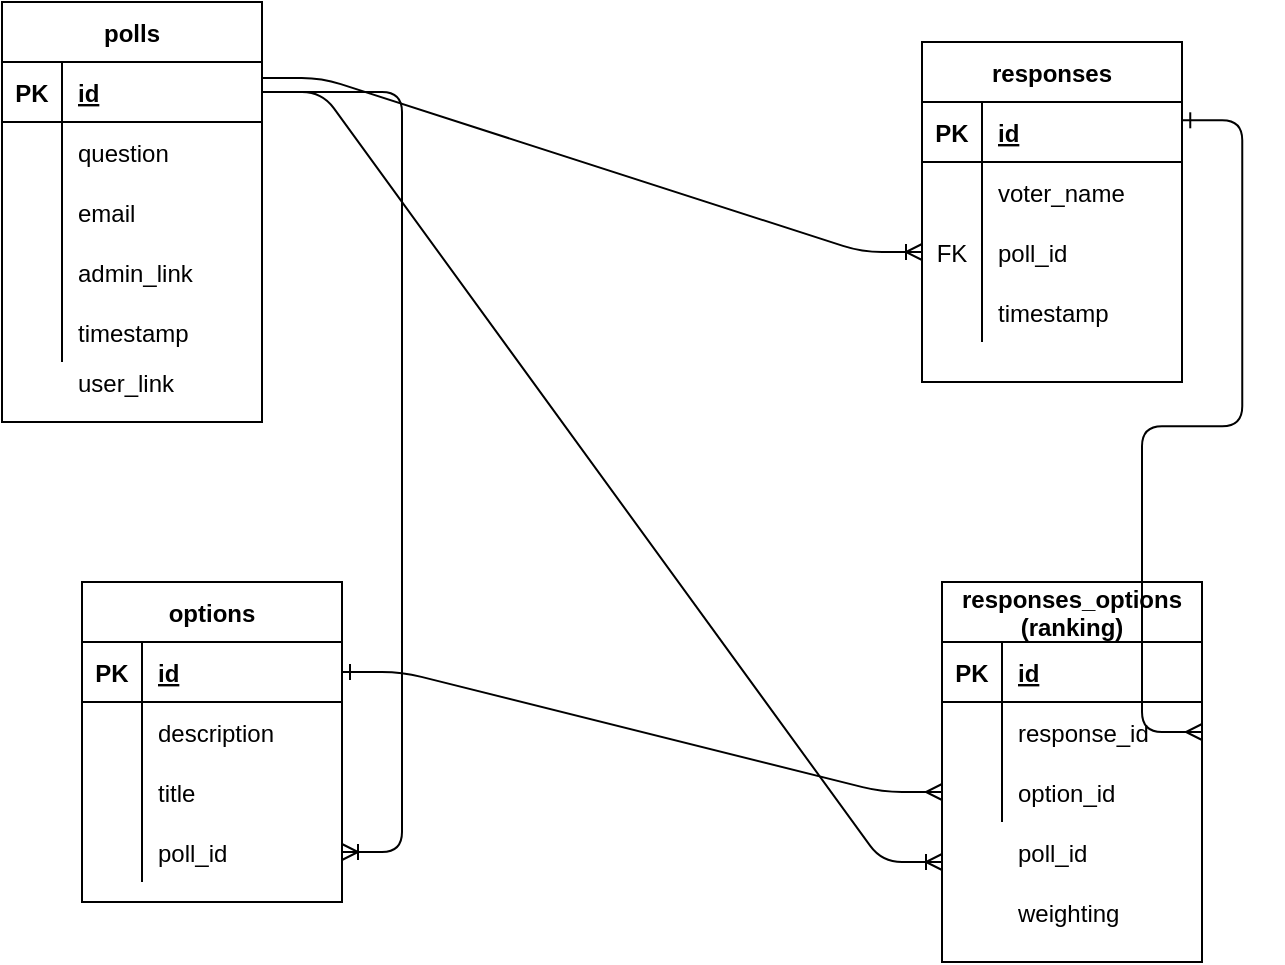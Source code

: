<mxfile version="13.10.4" type="github">
  <diagram id="XFAe4BLmzWv8CcPXoeuc" name="Page-1">
    <mxGraphModel dx="895" dy="575" grid="1" gridSize="10" guides="1" tooltips="1" connect="1" arrows="1" fold="1" page="1" pageScale="1" pageWidth="850" pageHeight="1100" math="0" shadow="0">
      <root>
        <mxCell id="0" />
        <mxCell id="1" parent="0" />
        <mxCell id="a30wTXP1A2eduUpPNhJ4-1" value="polls" style="shape=table;startSize=30;container=1;collapsible=1;childLayout=tableLayout;fixedRows=1;rowLines=0;fontStyle=1;align=center;resizeLast=1;" parent="1" vertex="1">
          <mxGeometry x="70" y="170" width="130" height="210" as="geometry" />
        </mxCell>
        <mxCell id="a30wTXP1A2eduUpPNhJ4-2" value="" style="shape=partialRectangle;collapsible=0;dropTarget=0;pointerEvents=0;fillColor=none;top=0;left=0;bottom=1;right=0;points=[[0,0.5],[1,0.5]];portConstraint=eastwest;" parent="a30wTXP1A2eduUpPNhJ4-1" vertex="1">
          <mxGeometry y="30" width="130" height="30" as="geometry" />
        </mxCell>
        <mxCell id="a30wTXP1A2eduUpPNhJ4-3" value="PK" style="shape=partialRectangle;connectable=0;fillColor=none;top=0;left=0;bottom=0;right=0;fontStyle=1;overflow=hidden;" parent="a30wTXP1A2eduUpPNhJ4-2" vertex="1">
          <mxGeometry width="30" height="30" as="geometry" />
        </mxCell>
        <mxCell id="a30wTXP1A2eduUpPNhJ4-4" value="id" style="shape=partialRectangle;connectable=0;fillColor=none;top=0;left=0;bottom=0;right=0;align=left;spacingLeft=6;fontStyle=5;overflow=hidden;" parent="a30wTXP1A2eduUpPNhJ4-2" vertex="1">
          <mxGeometry x="30" width="100" height="30" as="geometry" />
        </mxCell>
        <mxCell id="a30wTXP1A2eduUpPNhJ4-5" value="" style="shape=partialRectangle;collapsible=0;dropTarget=0;pointerEvents=0;fillColor=none;top=0;left=0;bottom=0;right=0;points=[[0,0.5],[1,0.5]];portConstraint=eastwest;" parent="a30wTXP1A2eduUpPNhJ4-1" vertex="1">
          <mxGeometry y="60" width="130" height="30" as="geometry" />
        </mxCell>
        <mxCell id="a30wTXP1A2eduUpPNhJ4-6" value="" style="shape=partialRectangle;connectable=0;fillColor=none;top=0;left=0;bottom=0;right=0;editable=1;overflow=hidden;" parent="a30wTXP1A2eduUpPNhJ4-5" vertex="1">
          <mxGeometry width="30" height="30" as="geometry" />
        </mxCell>
        <mxCell id="a30wTXP1A2eduUpPNhJ4-7" value="question" style="shape=partialRectangle;connectable=0;fillColor=none;top=0;left=0;bottom=0;right=0;align=left;spacingLeft=6;overflow=hidden;" parent="a30wTXP1A2eduUpPNhJ4-5" vertex="1">
          <mxGeometry x="30" width="100" height="30" as="geometry" />
        </mxCell>
        <mxCell id="a30wTXP1A2eduUpPNhJ4-8" value="" style="shape=partialRectangle;collapsible=0;dropTarget=0;pointerEvents=0;fillColor=none;top=0;left=0;bottom=0;right=0;points=[[0,0.5],[1,0.5]];portConstraint=eastwest;" parent="a30wTXP1A2eduUpPNhJ4-1" vertex="1">
          <mxGeometry y="90" width="130" height="30" as="geometry" />
        </mxCell>
        <mxCell id="a30wTXP1A2eduUpPNhJ4-9" value="" style="shape=partialRectangle;connectable=0;fillColor=none;top=0;left=0;bottom=0;right=0;editable=1;overflow=hidden;" parent="a30wTXP1A2eduUpPNhJ4-8" vertex="1">
          <mxGeometry width="30" height="30" as="geometry" />
        </mxCell>
        <mxCell id="a30wTXP1A2eduUpPNhJ4-10" value="email" style="shape=partialRectangle;connectable=0;fillColor=none;top=0;left=0;bottom=0;right=0;align=left;spacingLeft=6;overflow=hidden;" parent="a30wTXP1A2eduUpPNhJ4-8" vertex="1">
          <mxGeometry x="30" width="100" height="30" as="geometry" />
        </mxCell>
        <mxCell id="a30wTXP1A2eduUpPNhJ4-11" value="" style="shape=partialRectangle;collapsible=0;dropTarget=0;pointerEvents=0;fillColor=none;top=0;left=0;bottom=0;right=0;points=[[0,0.5],[1,0.5]];portConstraint=eastwest;" parent="a30wTXP1A2eduUpPNhJ4-1" vertex="1">
          <mxGeometry y="120" width="130" height="30" as="geometry" />
        </mxCell>
        <mxCell id="a30wTXP1A2eduUpPNhJ4-12" value="" style="shape=partialRectangle;connectable=0;fillColor=none;top=0;left=0;bottom=0;right=0;editable=1;overflow=hidden;" parent="a30wTXP1A2eduUpPNhJ4-11" vertex="1">
          <mxGeometry width="30" height="30" as="geometry" />
        </mxCell>
        <mxCell id="a30wTXP1A2eduUpPNhJ4-13" value="admin_link" style="shape=partialRectangle;connectable=0;fillColor=none;top=0;left=0;bottom=0;right=0;align=left;spacingLeft=6;overflow=hidden;" parent="a30wTXP1A2eduUpPNhJ4-11" vertex="1">
          <mxGeometry x="30" width="100" height="30" as="geometry" />
        </mxCell>
        <mxCell id="iLAmbzmOQQY6yKR12GRl-2" value="" style="shape=partialRectangle;collapsible=0;dropTarget=0;pointerEvents=0;fillColor=none;top=0;left=0;bottom=0;right=0;points=[[0,0.5],[1,0.5]];portConstraint=eastwest;" vertex="1" parent="a30wTXP1A2eduUpPNhJ4-1">
          <mxGeometry y="150" width="130" height="30" as="geometry" />
        </mxCell>
        <mxCell id="iLAmbzmOQQY6yKR12GRl-3" value="" style="shape=partialRectangle;connectable=0;fillColor=none;top=0;left=0;bottom=0;right=0;editable=1;overflow=hidden;" vertex="1" parent="iLAmbzmOQQY6yKR12GRl-2">
          <mxGeometry width="30" height="30" as="geometry" />
        </mxCell>
        <mxCell id="iLAmbzmOQQY6yKR12GRl-4" value="timestamp" style="shape=partialRectangle;connectable=0;fillColor=none;top=0;left=0;bottom=0;right=0;align=left;spacingLeft=6;overflow=hidden;" vertex="1" parent="iLAmbzmOQQY6yKR12GRl-2">
          <mxGeometry x="30" width="100" height="30" as="geometry" />
        </mxCell>
        <mxCell id="a30wTXP1A2eduUpPNhJ4-14" value="user_link" style="shape=partialRectangle;connectable=0;fillColor=none;top=0;left=0;bottom=0;right=0;align=left;spacingLeft=6;overflow=hidden;" parent="1" vertex="1">
          <mxGeometry x="100" y="350" width="100" height="20" as="geometry" />
        </mxCell>
        <mxCell id="a30wTXP1A2eduUpPNhJ4-16" value="options" style="shape=table;startSize=30;container=1;collapsible=1;childLayout=tableLayout;fixedRows=1;rowLines=0;fontStyle=1;align=center;resizeLast=1;" parent="1" vertex="1">
          <mxGeometry x="110" y="460" width="130" height="160" as="geometry" />
        </mxCell>
        <mxCell id="a30wTXP1A2eduUpPNhJ4-17" value="" style="shape=partialRectangle;collapsible=0;dropTarget=0;pointerEvents=0;fillColor=none;top=0;left=0;bottom=1;right=0;points=[[0,0.5],[1,0.5]];portConstraint=eastwest;" parent="a30wTXP1A2eduUpPNhJ4-16" vertex="1">
          <mxGeometry y="30" width="130" height="30" as="geometry" />
        </mxCell>
        <mxCell id="a30wTXP1A2eduUpPNhJ4-18" value="PK" style="shape=partialRectangle;connectable=0;fillColor=none;top=0;left=0;bottom=0;right=0;fontStyle=1;overflow=hidden;" parent="a30wTXP1A2eduUpPNhJ4-17" vertex="1">
          <mxGeometry width="30" height="30" as="geometry" />
        </mxCell>
        <mxCell id="a30wTXP1A2eduUpPNhJ4-19" value="id" style="shape=partialRectangle;connectable=0;fillColor=none;top=0;left=0;bottom=0;right=0;align=left;spacingLeft=6;fontStyle=5;overflow=hidden;" parent="a30wTXP1A2eduUpPNhJ4-17" vertex="1">
          <mxGeometry x="30" width="100" height="30" as="geometry" />
        </mxCell>
        <mxCell id="a30wTXP1A2eduUpPNhJ4-20" value="" style="shape=partialRectangle;collapsible=0;dropTarget=0;pointerEvents=0;fillColor=none;top=0;left=0;bottom=0;right=0;points=[[0,0.5],[1,0.5]];portConstraint=eastwest;" parent="a30wTXP1A2eduUpPNhJ4-16" vertex="1">
          <mxGeometry y="60" width="130" height="30" as="geometry" />
        </mxCell>
        <mxCell id="a30wTXP1A2eduUpPNhJ4-21" value="" style="shape=partialRectangle;connectable=0;fillColor=none;top=0;left=0;bottom=0;right=0;editable=1;overflow=hidden;" parent="a30wTXP1A2eduUpPNhJ4-20" vertex="1">
          <mxGeometry width="30" height="30" as="geometry" />
        </mxCell>
        <mxCell id="a30wTXP1A2eduUpPNhJ4-22" value="description" style="shape=partialRectangle;connectable=0;fillColor=none;top=0;left=0;bottom=0;right=0;align=left;spacingLeft=6;overflow=hidden;" parent="a30wTXP1A2eduUpPNhJ4-20" vertex="1">
          <mxGeometry x="30" width="100" height="30" as="geometry" />
        </mxCell>
        <mxCell id="a30wTXP1A2eduUpPNhJ4-23" value="" style="shape=partialRectangle;collapsible=0;dropTarget=0;pointerEvents=0;fillColor=none;top=0;left=0;bottom=0;right=0;points=[[0,0.5],[1,0.5]];portConstraint=eastwest;" parent="a30wTXP1A2eduUpPNhJ4-16" vertex="1">
          <mxGeometry y="90" width="130" height="30" as="geometry" />
        </mxCell>
        <mxCell id="a30wTXP1A2eduUpPNhJ4-24" value="" style="shape=partialRectangle;connectable=0;fillColor=none;top=0;left=0;bottom=0;right=0;editable=1;overflow=hidden;" parent="a30wTXP1A2eduUpPNhJ4-23" vertex="1">
          <mxGeometry width="30" height="30" as="geometry" />
        </mxCell>
        <mxCell id="a30wTXP1A2eduUpPNhJ4-25" value="title" style="shape=partialRectangle;connectable=0;fillColor=none;top=0;left=0;bottom=0;right=0;align=left;spacingLeft=6;overflow=hidden;" parent="a30wTXP1A2eduUpPNhJ4-23" vertex="1">
          <mxGeometry x="30" width="100" height="30" as="geometry" />
        </mxCell>
        <mxCell id="a30wTXP1A2eduUpPNhJ4-26" value="" style="shape=partialRectangle;collapsible=0;dropTarget=0;pointerEvents=0;fillColor=none;top=0;left=0;bottom=0;right=0;points=[[0,0.5],[1,0.5]];portConstraint=eastwest;" parent="a30wTXP1A2eduUpPNhJ4-16" vertex="1">
          <mxGeometry y="120" width="130" height="30" as="geometry" />
        </mxCell>
        <mxCell id="a30wTXP1A2eduUpPNhJ4-27" value="" style="shape=partialRectangle;connectable=0;fillColor=none;top=0;left=0;bottom=0;right=0;editable=1;overflow=hidden;" parent="a30wTXP1A2eduUpPNhJ4-26" vertex="1">
          <mxGeometry width="30" height="30" as="geometry" />
        </mxCell>
        <mxCell id="a30wTXP1A2eduUpPNhJ4-28" value="poll_id" style="shape=partialRectangle;connectable=0;fillColor=none;top=0;left=0;bottom=0;right=0;align=left;spacingLeft=6;overflow=hidden;" parent="a30wTXP1A2eduUpPNhJ4-26" vertex="1">
          <mxGeometry x="30" width="100" height="30" as="geometry" />
        </mxCell>
        <mxCell id="a30wTXP1A2eduUpPNhJ4-30" value="responses" style="shape=table;startSize=30;container=1;collapsible=1;childLayout=tableLayout;fixedRows=1;rowLines=0;fontStyle=1;align=center;resizeLast=1;" parent="1" vertex="1">
          <mxGeometry x="530" y="190" width="130" height="170" as="geometry" />
        </mxCell>
        <mxCell id="a30wTXP1A2eduUpPNhJ4-31" value="" style="shape=partialRectangle;collapsible=0;dropTarget=0;pointerEvents=0;fillColor=none;top=0;left=0;bottom=1;right=0;points=[[0,0.5],[1,0.5]];portConstraint=eastwest;" parent="a30wTXP1A2eduUpPNhJ4-30" vertex="1">
          <mxGeometry y="30" width="130" height="30" as="geometry" />
        </mxCell>
        <mxCell id="a30wTXP1A2eduUpPNhJ4-32" value="PK" style="shape=partialRectangle;connectable=0;fillColor=none;top=0;left=0;bottom=0;right=0;fontStyle=1;overflow=hidden;" parent="a30wTXP1A2eduUpPNhJ4-31" vertex="1">
          <mxGeometry width="30" height="30" as="geometry" />
        </mxCell>
        <mxCell id="a30wTXP1A2eduUpPNhJ4-33" value="id" style="shape=partialRectangle;connectable=0;fillColor=none;top=0;left=0;bottom=0;right=0;align=left;spacingLeft=6;fontStyle=5;overflow=hidden;" parent="a30wTXP1A2eduUpPNhJ4-31" vertex="1">
          <mxGeometry x="30" width="100" height="30" as="geometry" />
        </mxCell>
        <mxCell id="a30wTXP1A2eduUpPNhJ4-34" value="" style="shape=partialRectangle;collapsible=0;dropTarget=0;pointerEvents=0;fillColor=none;top=0;left=0;bottom=0;right=0;points=[[0,0.5],[1,0.5]];portConstraint=eastwest;" parent="a30wTXP1A2eduUpPNhJ4-30" vertex="1">
          <mxGeometry y="60" width="130" height="30" as="geometry" />
        </mxCell>
        <mxCell id="a30wTXP1A2eduUpPNhJ4-35" value="" style="shape=partialRectangle;connectable=0;fillColor=none;top=0;left=0;bottom=0;right=0;editable=1;overflow=hidden;" parent="a30wTXP1A2eduUpPNhJ4-34" vertex="1">
          <mxGeometry width="30" height="30" as="geometry" />
        </mxCell>
        <mxCell id="a30wTXP1A2eduUpPNhJ4-36" value="voter_name" style="shape=partialRectangle;connectable=0;fillColor=none;top=0;left=0;bottom=0;right=0;align=left;spacingLeft=6;overflow=hidden;" parent="a30wTXP1A2eduUpPNhJ4-34" vertex="1">
          <mxGeometry x="30" width="100" height="30" as="geometry" />
        </mxCell>
        <mxCell id="a30wTXP1A2eduUpPNhJ4-37" value="" style="shape=partialRectangle;collapsible=0;dropTarget=0;pointerEvents=0;fillColor=none;top=0;left=0;bottom=0;right=0;points=[[0,0.5],[1,0.5]];portConstraint=eastwest;" parent="a30wTXP1A2eduUpPNhJ4-30" vertex="1">
          <mxGeometry y="90" width="130" height="30" as="geometry" />
        </mxCell>
        <mxCell id="a30wTXP1A2eduUpPNhJ4-38" value="FK" style="shape=partialRectangle;connectable=0;fillColor=none;top=0;left=0;bottom=0;right=0;editable=1;overflow=hidden;" parent="a30wTXP1A2eduUpPNhJ4-37" vertex="1">
          <mxGeometry width="30" height="30" as="geometry" />
        </mxCell>
        <mxCell id="a30wTXP1A2eduUpPNhJ4-39" value="poll_id" style="shape=partialRectangle;connectable=0;fillColor=none;top=0;left=0;bottom=0;right=0;align=left;spacingLeft=6;overflow=hidden;" parent="a30wTXP1A2eduUpPNhJ4-37" vertex="1">
          <mxGeometry x="30" width="100" height="30" as="geometry" />
        </mxCell>
        <mxCell id="iLAmbzmOQQY6yKR12GRl-5" value="" style="shape=partialRectangle;collapsible=0;dropTarget=0;pointerEvents=0;fillColor=none;top=0;left=0;bottom=0;right=0;points=[[0,0.5],[1,0.5]];portConstraint=eastwest;" vertex="1" parent="a30wTXP1A2eduUpPNhJ4-30">
          <mxGeometry y="120" width="130" height="30" as="geometry" />
        </mxCell>
        <mxCell id="iLAmbzmOQQY6yKR12GRl-6" value="" style="shape=partialRectangle;connectable=0;fillColor=none;top=0;left=0;bottom=0;right=0;editable=1;overflow=hidden;" vertex="1" parent="iLAmbzmOQQY6yKR12GRl-5">
          <mxGeometry width="30" height="30" as="geometry" />
        </mxCell>
        <mxCell id="iLAmbzmOQQY6yKR12GRl-7" value="timestamp" style="shape=partialRectangle;connectable=0;fillColor=none;top=0;left=0;bottom=0;right=0;align=left;spacingLeft=6;overflow=hidden;" vertex="1" parent="iLAmbzmOQQY6yKR12GRl-5">
          <mxGeometry x="30" width="100" height="30" as="geometry" />
        </mxCell>
        <mxCell id="a30wTXP1A2eduUpPNhJ4-44" value="responses_options&#xa;(ranking)" style="shape=table;startSize=30;container=1;collapsible=1;childLayout=tableLayout;fixedRows=1;rowLines=0;fontStyle=1;align=center;resizeLast=1;" parent="1" vertex="1">
          <mxGeometry x="540" y="460" width="130" height="190" as="geometry" />
        </mxCell>
        <mxCell id="a30wTXP1A2eduUpPNhJ4-45" value="" style="shape=partialRectangle;collapsible=0;dropTarget=0;pointerEvents=0;fillColor=none;top=0;left=0;bottom=1;right=0;points=[[0,0.5],[1,0.5]];portConstraint=eastwest;" parent="a30wTXP1A2eduUpPNhJ4-44" vertex="1">
          <mxGeometry y="30" width="130" height="30" as="geometry" />
        </mxCell>
        <mxCell id="a30wTXP1A2eduUpPNhJ4-46" value="PK" style="shape=partialRectangle;connectable=0;fillColor=none;top=0;left=0;bottom=0;right=0;fontStyle=1;overflow=hidden;" parent="a30wTXP1A2eduUpPNhJ4-45" vertex="1">
          <mxGeometry width="30" height="30" as="geometry" />
        </mxCell>
        <mxCell id="a30wTXP1A2eduUpPNhJ4-47" value="id" style="shape=partialRectangle;connectable=0;fillColor=none;top=0;left=0;bottom=0;right=0;align=left;spacingLeft=6;fontStyle=5;overflow=hidden;" parent="a30wTXP1A2eduUpPNhJ4-45" vertex="1">
          <mxGeometry x="30" width="100" height="30" as="geometry" />
        </mxCell>
        <mxCell id="a30wTXP1A2eduUpPNhJ4-48" value="" style="shape=partialRectangle;collapsible=0;dropTarget=0;pointerEvents=0;fillColor=none;top=0;left=0;bottom=0;right=0;points=[[0,0.5],[1,0.5]];portConstraint=eastwest;" parent="a30wTXP1A2eduUpPNhJ4-44" vertex="1">
          <mxGeometry y="60" width="130" height="30" as="geometry" />
        </mxCell>
        <mxCell id="a30wTXP1A2eduUpPNhJ4-49" value="" style="shape=partialRectangle;connectable=0;fillColor=none;top=0;left=0;bottom=0;right=0;editable=1;overflow=hidden;" parent="a30wTXP1A2eduUpPNhJ4-48" vertex="1">
          <mxGeometry width="30" height="30" as="geometry" />
        </mxCell>
        <mxCell id="a30wTXP1A2eduUpPNhJ4-50" value="response_id" style="shape=partialRectangle;connectable=0;fillColor=none;top=0;left=0;bottom=0;right=0;align=left;spacingLeft=6;overflow=hidden;" parent="a30wTXP1A2eduUpPNhJ4-48" vertex="1">
          <mxGeometry x="30" width="100" height="30" as="geometry" />
        </mxCell>
        <mxCell id="a30wTXP1A2eduUpPNhJ4-51" value="" style="shape=partialRectangle;collapsible=0;dropTarget=0;pointerEvents=0;fillColor=none;top=0;left=0;bottom=0;right=0;points=[[0,0.5],[1,0.5]];portConstraint=eastwest;" parent="a30wTXP1A2eduUpPNhJ4-44" vertex="1">
          <mxGeometry y="90" width="130" height="30" as="geometry" />
        </mxCell>
        <mxCell id="a30wTXP1A2eduUpPNhJ4-52" value="" style="shape=partialRectangle;connectable=0;fillColor=none;top=0;left=0;bottom=0;right=0;editable=1;overflow=hidden;" parent="a30wTXP1A2eduUpPNhJ4-51" vertex="1">
          <mxGeometry width="30" height="30" as="geometry" />
        </mxCell>
        <mxCell id="a30wTXP1A2eduUpPNhJ4-53" value="option_id" style="shape=partialRectangle;connectable=0;fillColor=none;top=0;left=0;bottom=0;right=0;align=left;spacingLeft=6;overflow=hidden;" parent="a30wTXP1A2eduUpPNhJ4-51" vertex="1">
          <mxGeometry x="30" width="100" height="30" as="geometry" />
        </mxCell>
        <mxCell id="a30wTXP1A2eduUpPNhJ4-89" value="" style="edgeStyle=entityRelationEdgeStyle;fontSize=12;html=1;endArrow=ERoneToMany;exitX=1;exitY=0.5;exitDx=0;exitDy=0;" parent="1" source="a30wTXP1A2eduUpPNhJ4-2" target="a30wTXP1A2eduUpPNhJ4-26" edge="1">
          <mxGeometry width="100" height="100" relative="1" as="geometry">
            <mxPoint x="230" y="310" as="sourcePoint" />
            <mxPoint x="300" y="440" as="targetPoint" />
          </mxGeometry>
        </mxCell>
        <mxCell id="a30wTXP1A2eduUpPNhJ4-90" value="" style="edgeStyle=entityRelationEdgeStyle;fontSize=12;html=1;endArrow=ERoneToMany;exitX=0.999;exitY=0.267;exitDx=0;exitDy=0;exitPerimeter=0;entryX=0;entryY=0.5;entryDx=0;entryDy=0;" parent="1" source="a30wTXP1A2eduUpPNhJ4-2" target="a30wTXP1A2eduUpPNhJ4-37" edge="1">
          <mxGeometry width="100" height="100" relative="1" as="geometry">
            <mxPoint x="330" y="182.5" as="sourcePoint" />
            <mxPoint x="650" y="277.5" as="targetPoint" />
          </mxGeometry>
        </mxCell>
        <mxCell id="a30wTXP1A2eduUpPNhJ4-94" value="" style="edgeStyle=entityRelationEdgeStyle;fontSize=12;html=1;endArrow=ERmany;startArrow=ERone;entryX=0;entryY=0.5;entryDx=0;entryDy=0;exitX=1;exitY=0.5;exitDx=0;exitDy=0;startFill=0;" parent="1" source="a30wTXP1A2eduUpPNhJ4-17" target="a30wTXP1A2eduUpPNhJ4-51" edge="1">
          <mxGeometry width="100" height="100" relative="1" as="geometry">
            <mxPoint x="430" y="315" as="sourcePoint" />
            <mxPoint x="490" y="350" as="targetPoint" />
          </mxGeometry>
        </mxCell>
        <mxCell id="a30wTXP1A2eduUpPNhJ4-95" value="" style="edgeStyle=entityRelationEdgeStyle;fontSize=12;html=1;endArrow=ERmany;startArrow=ERone;entryX=1;entryY=0.5;entryDx=0;entryDy=0;startFill=0;exitX=1.001;exitY=0.305;exitDx=0;exitDy=0;exitPerimeter=0;" parent="1" target="a30wTXP1A2eduUpPNhJ4-48" edge="1" source="a30wTXP1A2eduUpPNhJ4-31">
          <mxGeometry width="100" height="100" relative="1" as="geometry">
            <mxPoint x="700" y="205" as="sourcePoint" />
            <mxPoint x="490" y="350" as="targetPoint" />
          </mxGeometry>
        </mxCell>
        <mxCell id="a30wTXP1A2eduUpPNhJ4-98" value="weighting" style="shape=partialRectangle;connectable=0;fillColor=none;top=0;left=0;bottom=0;right=0;align=left;spacingLeft=6;overflow=hidden;" parent="1" vertex="1">
          <mxGeometry x="570" y="610" width="100" height="30" as="geometry" />
        </mxCell>
        <mxCell id="a30wTXP1A2eduUpPNhJ4-114" value="poll_id" style="shape=partialRectangle;connectable=0;fillColor=none;top=0;left=0;bottom=0;right=0;align=left;spacingLeft=6;overflow=hidden;" parent="1" vertex="1">
          <mxGeometry x="570" y="580" width="140" height="30" as="geometry" />
        </mxCell>
        <mxCell id="a30wTXP1A2eduUpPNhJ4-115" value="" style="edgeStyle=entityRelationEdgeStyle;fontSize=12;html=1;endArrow=ERoneToMany;exitX=1;exitY=0.5;exitDx=0;exitDy=0;" parent="1" source="a30wTXP1A2eduUpPNhJ4-2" edge="1">
          <mxGeometry width="100" height="100" relative="1" as="geometry">
            <mxPoint x="160" y="180" as="sourcePoint" />
            <mxPoint x="540" y="600" as="targetPoint" />
          </mxGeometry>
        </mxCell>
      </root>
    </mxGraphModel>
  </diagram>
</mxfile>
